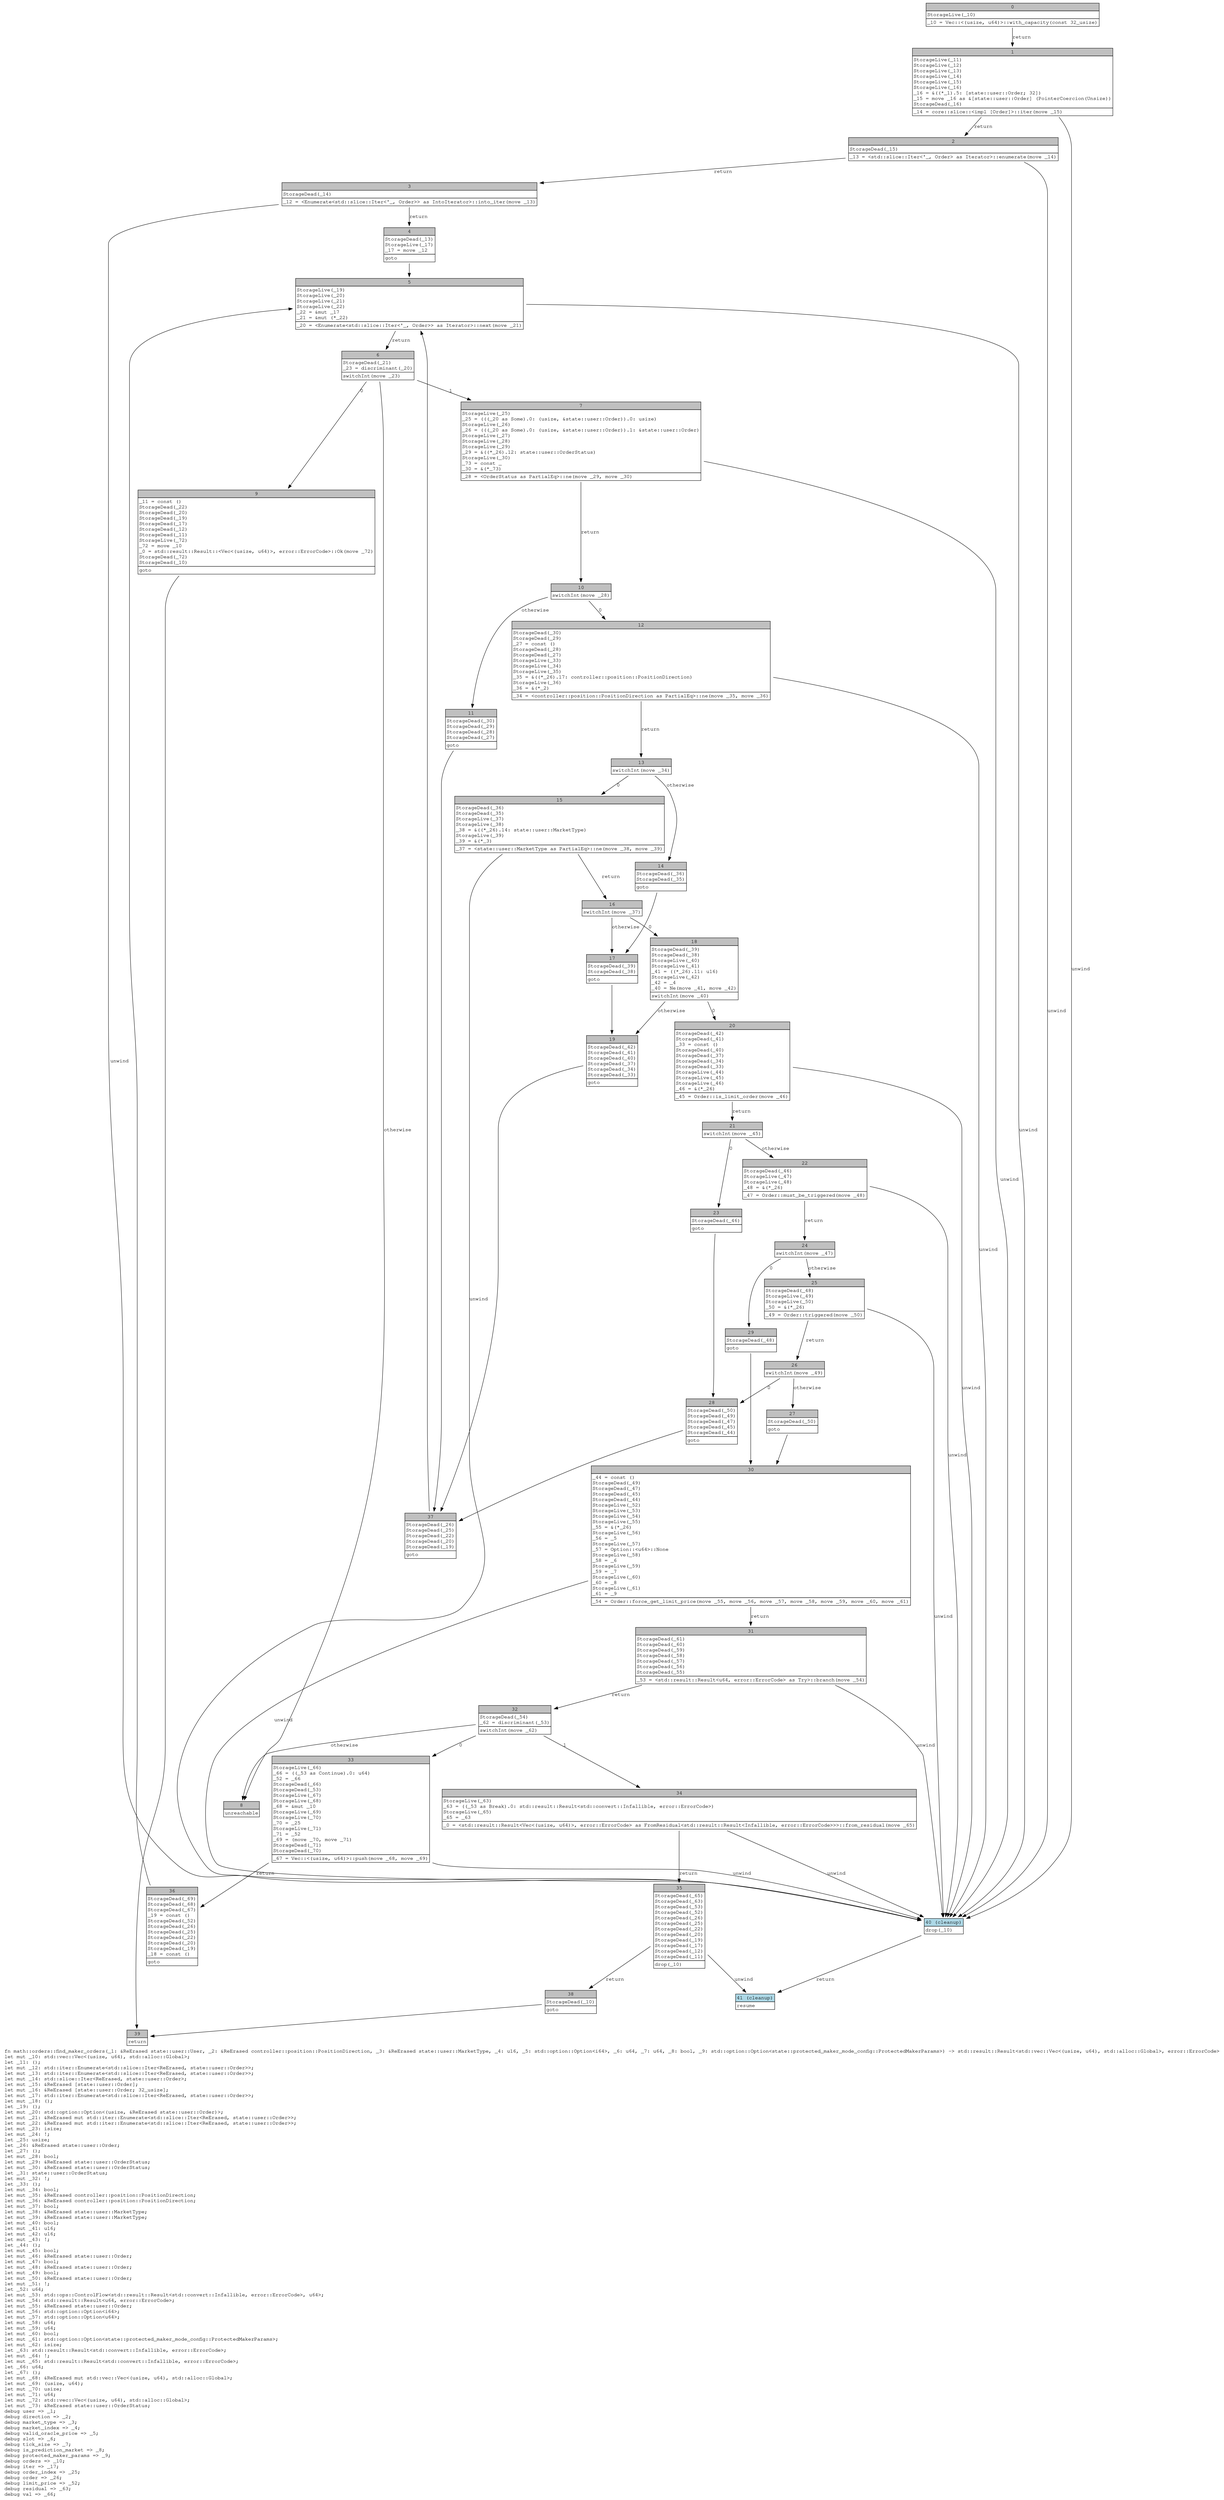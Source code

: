 digraph Mir_0_2613 {
    graph [fontname="Courier, monospace"];
    node [fontname="Courier, monospace"];
    edge [fontname="Courier, monospace"];
    label=<fn math::orders::find_maker_orders(_1: &amp;ReErased state::user::User, _2: &amp;ReErased controller::position::PositionDirection, _3: &amp;ReErased state::user::MarketType, _4: u16, _5: std::option::Option&lt;i64&gt;, _6: u64, _7: u64, _8: bool, _9: std::option::Option&lt;state::protected_maker_mode_config::ProtectedMakerParams&gt;) -&gt; std::result::Result&lt;std::vec::Vec&lt;(usize, u64), std::alloc::Global&gt;, error::ErrorCode&gt;<br align="left"/>let mut _10: std::vec::Vec&lt;(usize, u64), std::alloc::Global&gt;;<br align="left"/>let _11: ();<br align="left"/>let mut _12: std::iter::Enumerate&lt;std::slice::Iter&lt;ReErased, state::user::Order&gt;&gt;;<br align="left"/>let mut _13: std::iter::Enumerate&lt;std::slice::Iter&lt;ReErased, state::user::Order&gt;&gt;;<br align="left"/>let mut _14: std::slice::Iter&lt;ReErased, state::user::Order&gt;;<br align="left"/>let mut _15: &amp;ReErased [state::user::Order];<br align="left"/>let mut _16: &amp;ReErased [state::user::Order; 32_usize];<br align="left"/>let mut _17: std::iter::Enumerate&lt;std::slice::Iter&lt;ReErased, state::user::Order&gt;&gt;;<br align="left"/>let mut _18: ();<br align="left"/>let _19: ();<br align="left"/>let mut _20: std::option::Option&lt;(usize, &amp;ReErased state::user::Order)&gt;;<br align="left"/>let mut _21: &amp;ReErased mut std::iter::Enumerate&lt;std::slice::Iter&lt;ReErased, state::user::Order&gt;&gt;;<br align="left"/>let mut _22: &amp;ReErased mut std::iter::Enumerate&lt;std::slice::Iter&lt;ReErased, state::user::Order&gt;&gt;;<br align="left"/>let mut _23: isize;<br align="left"/>let mut _24: !;<br align="left"/>let _25: usize;<br align="left"/>let _26: &amp;ReErased state::user::Order;<br align="left"/>let _27: ();<br align="left"/>let mut _28: bool;<br align="left"/>let mut _29: &amp;ReErased state::user::OrderStatus;<br align="left"/>let mut _30: &amp;ReErased state::user::OrderStatus;<br align="left"/>let _31: state::user::OrderStatus;<br align="left"/>let mut _32: !;<br align="left"/>let _33: ();<br align="left"/>let mut _34: bool;<br align="left"/>let mut _35: &amp;ReErased controller::position::PositionDirection;<br align="left"/>let mut _36: &amp;ReErased controller::position::PositionDirection;<br align="left"/>let mut _37: bool;<br align="left"/>let mut _38: &amp;ReErased state::user::MarketType;<br align="left"/>let mut _39: &amp;ReErased state::user::MarketType;<br align="left"/>let mut _40: bool;<br align="left"/>let mut _41: u16;<br align="left"/>let mut _42: u16;<br align="left"/>let mut _43: !;<br align="left"/>let _44: ();<br align="left"/>let mut _45: bool;<br align="left"/>let mut _46: &amp;ReErased state::user::Order;<br align="left"/>let mut _47: bool;<br align="left"/>let mut _48: &amp;ReErased state::user::Order;<br align="left"/>let mut _49: bool;<br align="left"/>let mut _50: &amp;ReErased state::user::Order;<br align="left"/>let mut _51: !;<br align="left"/>let _52: u64;<br align="left"/>let mut _53: std::ops::ControlFlow&lt;std::result::Result&lt;std::convert::Infallible, error::ErrorCode&gt;, u64&gt;;<br align="left"/>let mut _54: std::result::Result&lt;u64, error::ErrorCode&gt;;<br align="left"/>let mut _55: &amp;ReErased state::user::Order;<br align="left"/>let mut _56: std::option::Option&lt;i64&gt;;<br align="left"/>let mut _57: std::option::Option&lt;u64&gt;;<br align="left"/>let mut _58: u64;<br align="left"/>let mut _59: u64;<br align="left"/>let mut _60: bool;<br align="left"/>let mut _61: std::option::Option&lt;state::protected_maker_mode_config::ProtectedMakerParams&gt;;<br align="left"/>let mut _62: isize;<br align="left"/>let _63: std::result::Result&lt;std::convert::Infallible, error::ErrorCode&gt;;<br align="left"/>let mut _64: !;<br align="left"/>let mut _65: std::result::Result&lt;std::convert::Infallible, error::ErrorCode&gt;;<br align="left"/>let _66: u64;<br align="left"/>let _67: ();<br align="left"/>let mut _68: &amp;ReErased mut std::vec::Vec&lt;(usize, u64), std::alloc::Global&gt;;<br align="left"/>let mut _69: (usize, u64);<br align="left"/>let mut _70: usize;<br align="left"/>let mut _71: u64;<br align="left"/>let mut _72: std::vec::Vec&lt;(usize, u64), std::alloc::Global&gt;;<br align="left"/>let mut _73: &amp;ReErased state::user::OrderStatus;<br align="left"/>debug user =&gt; _1;<br align="left"/>debug direction =&gt; _2;<br align="left"/>debug market_type =&gt; _3;<br align="left"/>debug market_index =&gt; _4;<br align="left"/>debug valid_oracle_price =&gt; _5;<br align="left"/>debug slot =&gt; _6;<br align="left"/>debug tick_size =&gt; _7;<br align="left"/>debug is_prediction_market =&gt; _8;<br align="left"/>debug protected_maker_params =&gt; _9;<br align="left"/>debug orders =&gt; _10;<br align="left"/>debug iter =&gt; _17;<br align="left"/>debug order_index =&gt; _25;<br align="left"/>debug order =&gt; _26;<br align="left"/>debug limit_price =&gt; _52;<br align="left"/>debug residual =&gt; _63;<br align="left"/>debug val =&gt; _66;<br align="left"/>>;
    bb0__0_2613 [shape="none", label=<<table border="0" cellborder="1" cellspacing="0"><tr><td bgcolor="gray" align="center" colspan="1">0</td></tr><tr><td align="left" balign="left">StorageLive(_10)<br/></td></tr><tr><td align="left">_10 = Vec::&lt;(usize, u64)&gt;::with_capacity(const 32_usize)</td></tr></table>>];
    bb1__0_2613 [shape="none", label=<<table border="0" cellborder="1" cellspacing="0"><tr><td bgcolor="gray" align="center" colspan="1">1</td></tr><tr><td align="left" balign="left">StorageLive(_11)<br/>StorageLive(_12)<br/>StorageLive(_13)<br/>StorageLive(_14)<br/>StorageLive(_15)<br/>StorageLive(_16)<br/>_16 = &amp;((*_1).5: [state::user::Order; 32])<br/>_15 = move _16 as &amp;[state::user::Order] (PointerCoercion(Unsize))<br/>StorageDead(_16)<br/></td></tr><tr><td align="left">_14 = core::slice::&lt;impl [Order]&gt;::iter(move _15)</td></tr></table>>];
    bb2__0_2613 [shape="none", label=<<table border="0" cellborder="1" cellspacing="0"><tr><td bgcolor="gray" align="center" colspan="1">2</td></tr><tr><td align="left" balign="left">StorageDead(_15)<br/></td></tr><tr><td align="left">_13 = &lt;std::slice::Iter&lt;'_, Order&gt; as Iterator&gt;::enumerate(move _14)</td></tr></table>>];
    bb3__0_2613 [shape="none", label=<<table border="0" cellborder="1" cellspacing="0"><tr><td bgcolor="gray" align="center" colspan="1">3</td></tr><tr><td align="left" balign="left">StorageDead(_14)<br/></td></tr><tr><td align="left">_12 = &lt;Enumerate&lt;std::slice::Iter&lt;'_, Order&gt;&gt; as IntoIterator&gt;::into_iter(move _13)</td></tr></table>>];
    bb4__0_2613 [shape="none", label=<<table border="0" cellborder="1" cellspacing="0"><tr><td bgcolor="gray" align="center" colspan="1">4</td></tr><tr><td align="left" balign="left">StorageDead(_13)<br/>StorageLive(_17)<br/>_17 = move _12<br/></td></tr><tr><td align="left">goto</td></tr></table>>];
    bb5__0_2613 [shape="none", label=<<table border="0" cellborder="1" cellspacing="0"><tr><td bgcolor="gray" align="center" colspan="1">5</td></tr><tr><td align="left" balign="left">StorageLive(_19)<br/>StorageLive(_20)<br/>StorageLive(_21)<br/>StorageLive(_22)<br/>_22 = &amp;mut _17<br/>_21 = &amp;mut (*_22)<br/></td></tr><tr><td align="left">_20 = &lt;Enumerate&lt;std::slice::Iter&lt;'_, Order&gt;&gt; as Iterator&gt;::next(move _21)</td></tr></table>>];
    bb6__0_2613 [shape="none", label=<<table border="0" cellborder="1" cellspacing="0"><tr><td bgcolor="gray" align="center" colspan="1">6</td></tr><tr><td align="left" balign="left">StorageDead(_21)<br/>_23 = discriminant(_20)<br/></td></tr><tr><td align="left">switchInt(move _23)</td></tr></table>>];
    bb7__0_2613 [shape="none", label=<<table border="0" cellborder="1" cellspacing="0"><tr><td bgcolor="gray" align="center" colspan="1">7</td></tr><tr><td align="left" balign="left">StorageLive(_25)<br/>_25 = (((_20 as Some).0: (usize, &amp;state::user::Order)).0: usize)<br/>StorageLive(_26)<br/>_26 = (((_20 as Some).0: (usize, &amp;state::user::Order)).1: &amp;state::user::Order)<br/>StorageLive(_27)<br/>StorageLive(_28)<br/>StorageLive(_29)<br/>_29 = &amp;((*_26).12: state::user::OrderStatus)<br/>StorageLive(_30)<br/>_73 = const _<br/>_30 = &amp;(*_73)<br/></td></tr><tr><td align="left">_28 = &lt;OrderStatus as PartialEq&gt;::ne(move _29, move _30)</td></tr></table>>];
    bb8__0_2613 [shape="none", label=<<table border="0" cellborder="1" cellspacing="0"><tr><td bgcolor="gray" align="center" colspan="1">8</td></tr><tr><td align="left">unreachable</td></tr></table>>];
    bb9__0_2613 [shape="none", label=<<table border="0" cellborder="1" cellspacing="0"><tr><td bgcolor="gray" align="center" colspan="1">9</td></tr><tr><td align="left" balign="left">_11 = const ()<br/>StorageDead(_22)<br/>StorageDead(_20)<br/>StorageDead(_19)<br/>StorageDead(_17)<br/>StorageDead(_12)<br/>StorageDead(_11)<br/>StorageLive(_72)<br/>_72 = move _10<br/>_0 = std::result::Result::&lt;Vec&lt;(usize, u64)&gt;, error::ErrorCode&gt;::Ok(move _72)<br/>StorageDead(_72)<br/>StorageDead(_10)<br/></td></tr><tr><td align="left">goto</td></tr></table>>];
    bb10__0_2613 [shape="none", label=<<table border="0" cellborder="1" cellspacing="0"><tr><td bgcolor="gray" align="center" colspan="1">10</td></tr><tr><td align="left">switchInt(move _28)</td></tr></table>>];
    bb11__0_2613 [shape="none", label=<<table border="0" cellborder="1" cellspacing="0"><tr><td bgcolor="gray" align="center" colspan="1">11</td></tr><tr><td align="left" balign="left">StorageDead(_30)<br/>StorageDead(_29)<br/>StorageDead(_28)<br/>StorageDead(_27)<br/></td></tr><tr><td align="left">goto</td></tr></table>>];
    bb12__0_2613 [shape="none", label=<<table border="0" cellborder="1" cellspacing="0"><tr><td bgcolor="gray" align="center" colspan="1">12</td></tr><tr><td align="left" balign="left">StorageDead(_30)<br/>StorageDead(_29)<br/>_27 = const ()<br/>StorageDead(_28)<br/>StorageDead(_27)<br/>StorageLive(_33)<br/>StorageLive(_34)<br/>StorageLive(_35)<br/>_35 = &amp;((*_26).17: controller::position::PositionDirection)<br/>StorageLive(_36)<br/>_36 = &amp;(*_2)<br/></td></tr><tr><td align="left">_34 = &lt;controller::position::PositionDirection as PartialEq&gt;::ne(move _35, move _36)</td></tr></table>>];
    bb13__0_2613 [shape="none", label=<<table border="0" cellborder="1" cellspacing="0"><tr><td bgcolor="gray" align="center" colspan="1">13</td></tr><tr><td align="left">switchInt(move _34)</td></tr></table>>];
    bb14__0_2613 [shape="none", label=<<table border="0" cellborder="1" cellspacing="0"><tr><td bgcolor="gray" align="center" colspan="1">14</td></tr><tr><td align="left" balign="left">StorageDead(_36)<br/>StorageDead(_35)<br/></td></tr><tr><td align="left">goto</td></tr></table>>];
    bb15__0_2613 [shape="none", label=<<table border="0" cellborder="1" cellspacing="0"><tr><td bgcolor="gray" align="center" colspan="1">15</td></tr><tr><td align="left" balign="left">StorageDead(_36)<br/>StorageDead(_35)<br/>StorageLive(_37)<br/>StorageLive(_38)<br/>_38 = &amp;((*_26).14: state::user::MarketType)<br/>StorageLive(_39)<br/>_39 = &amp;(*_3)<br/></td></tr><tr><td align="left">_37 = &lt;state::user::MarketType as PartialEq&gt;::ne(move _38, move _39)</td></tr></table>>];
    bb16__0_2613 [shape="none", label=<<table border="0" cellborder="1" cellspacing="0"><tr><td bgcolor="gray" align="center" colspan="1">16</td></tr><tr><td align="left">switchInt(move _37)</td></tr></table>>];
    bb17__0_2613 [shape="none", label=<<table border="0" cellborder="1" cellspacing="0"><tr><td bgcolor="gray" align="center" colspan="1">17</td></tr><tr><td align="left" balign="left">StorageDead(_39)<br/>StorageDead(_38)<br/></td></tr><tr><td align="left">goto</td></tr></table>>];
    bb18__0_2613 [shape="none", label=<<table border="0" cellborder="1" cellspacing="0"><tr><td bgcolor="gray" align="center" colspan="1">18</td></tr><tr><td align="left" balign="left">StorageDead(_39)<br/>StorageDead(_38)<br/>StorageLive(_40)<br/>StorageLive(_41)<br/>_41 = ((*_26).11: u16)<br/>StorageLive(_42)<br/>_42 = _4<br/>_40 = Ne(move _41, move _42)<br/></td></tr><tr><td align="left">switchInt(move _40)</td></tr></table>>];
    bb19__0_2613 [shape="none", label=<<table border="0" cellborder="1" cellspacing="0"><tr><td bgcolor="gray" align="center" colspan="1">19</td></tr><tr><td align="left" balign="left">StorageDead(_42)<br/>StorageDead(_41)<br/>StorageDead(_40)<br/>StorageDead(_37)<br/>StorageDead(_34)<br/>StorageDead(_33)<br/></td></tr><tr><td align="left">goto</td></tr></table>>];
    bb20__0_2613 [shape="none", label=<<table border="0" cellborder="1" cellspacing="0"><tr><td bgcolor="gray" align="center" colspan="1">20</td></tr><tr><td align="left" balign="left">StorageDead(_42)<br/>StorageDead(_41)<br/>_33 = const ()<br/>StorageDead(_40)<br/>StorageDead(_37)<br/>StorageDead(_34)<br/>StorageDead(_33)<br/>StorageLive(_44)<br/>StorageLive(_45)<br/>StorageLive(_46)<br/>_46 = &amp;(*_26)<br/></td></tr><tr><td align="left">_45 = Order::is_limit_order(move _46)</td></tr></table>>];
    bb21__0_2613 [shape="none", label=<<table border="0" cellborder="1" cellspacing="0"><tr><td bgcolor="gray" align="center" colspan="1">21</td></tr><tr><td align="left">switchInt(move _45)</td></tr></table>>];
    bb22__0_2613 [shape="none", label=<<table border="0" cellborder="1" cellspacing="0"><tr><td bgcolor="gray" align="center" colspan="1">22</td></tr><tr><td align="left" balign="left">StorageDead(_46)<br/>StorageLive(_47)<br/>StorageLive(_48)<br/>_48 = &amp;(*_26)<br/></td></tr><tr><td align="left">_47 = Order::must_be_triggered(move _48)</td></tr></table>>];
    bb23__0_2613 [shape="none", label=<<table border="0" cellborder="1" cellspacing="0"><tr><td bgcolor="gray" align="center" colspan="1">23</td></tr><tr><td align="left" balign="left">StorageDead(_46)<br/></td></tr><tr><td align="left">goto</td></tr></table>>];
    bb24__0_2613 [shape="none", label=<<table border="0" cellborder="1" cellspacing="0"><tr><td bgcolor="gray" align="center" colspan="1">24</td></tr><tr><td align="left">switchInt(move _47)</td></tr></table>>];
    bb25__0_2613 [shape="none", label=<<table border="0" cellborder="1" cellspacing="0"><tr><td bgcolor="gray" align="center" colspan="1">25</td></tr><tr><td align="left" balign="left">StorageDead(_48)<br/>StorageLive(_49)<br/>StorageLive(_50)<br/>_50 = &amp;(*_26)<br/></td></tr><tr><td align="left">_49 = Order::triggered(move _50)</td></tr></table>>];
    bb26__0_2613 [shape="none", label=<<table border="0" cellborder="1" cellspacing="0"><tr><td bgcolor="gray" align="center" colspan="1">26</td></tr><tr><td align="left">switchInt(move _49)</td></tr></table>>];
    bb27__0_2613 [shape="none", label=<<table border="0" cellborder="1" cellspacing="0"><tr><td bgcolor="gray" align="center" colspan="1">27</td></tr><tr><td align="left" balign="left">StorageDead(_50)<br/></td></tr><tr><td align="left">goto</td></tr></table>>];
    bb28__0_2613 [shape="none", label=<<table border="0" cellborder="1" cellspacing="0"><tr><td bgcolor="gray" align="center" colspan="1">28</td></tr><tr><td align="left" balign="left">StorageDead(_50)<br/>StorageDead(_49)<br/>StorageDead(_47)<br/>StorageDead(_45)<br/>StorageDead(_44)<br/></td></tr><tr><td align="left">goto</td></tr></table>>];
    bb29__0_2613 [shape="none", label=<<table border="0" cellborder="1" cellspacing="0"><tr><td bgcolor="gray" align="center" colspan="1">29</td></tr><tr><td align="left" balign="left">StorageDead(_48)<br/></td></tr><tr><td align="left">goto</td></tr></table>>];
    bb30__0_2613 [shape="none", label=<<table border="0" cellborder="1" cellspacing="0"><tr><td bgcolor="gray" align="center" colspan="1">30</td></tr><tr><td align="left" balign="left">_44 = const ()<br/>StorageDead(_49)<br/>StorageDead(_47)<br/>StorageDead(_45)<br/>StorageDead(_44)<br/>StorageLive(_52)<br/>StorageLive(_53)<br/>StorageLive(_54)<br/>StorageLive(_55)<br/>_55 = &amp;(*_26)<br/>StorageLive(_56)<br/>_56 = _5<br/>StorageLive(_57)<br/>_57 = Option::&lt;u64&gt;::None<br/>StorageLive(_58)<br/>_58 = _6<br/>StorageLive(_59)<br/>_59 = _7<br/>StorageLive(_60)<br/>_60 = _8<br/>StorageLive(_61)<br/>_61 = _9<br/></td></tr><tr><td align="left">_54 = Order::force_get_limit_price(move _55, move _56, move _57, move _58, move _59, move _60, move _61)</td></tr></table>>];
    bb31__0_2613 [shape="none", label=<<table border="0" cellborder="1" cellspacing="0"><tr><td bgcolor="gray" align="center" colspan="1">31</td></tr><tr><td align="left" balign="left">StorageDead(_61)<br/>StorageDead(_60)<br/>StorageDead(_59)<br/>StorageDead(_58)<br/>StorageDead(_57)<br/>StorageDead(_56)<br/>StorageDead(_55)<br/></td></tr><tr><td align="left">_53 = &lt;std::result::Result&lt;u64, error::ErrorCode&gt; as Try&gt;::branch(move _54)</td></tr></table>>];
    bb32__0_2613 [shape="none", label=<<table border="0" cellborder="1" cellspacing="0"><tr><td bgcolor="gray" align="center" colspan="1">32</td></tr><tr><td align="left" balign="left">StorageDead(_54)<br/>_62 = discriminant(_53)<br/></td></tr><tr><td align="left">switchInt(move _62)</td></tr></table>>];
    bb33__0_2613 [shape="none", label=<<table border="0" cellborder="1" cellspacing="0"><tr><td bgcolor="gray" align="center" colspan="1">33</td></tr><tr><td align="left" balign="left">StorageLive(_66)<br/>_66 = ((_53 as Continue).0: u64)<br/>_52 = _66<br/>StorageDead(_66)<br/>StorageDead(_53)<br/>StorageLive(_67)<br/>StorageLive(_68)<br/>_68 = &amp;mut _10<br/>StorageLive(_69)<br/>StorageLive(_70)<br/>_70 = _25<br/>StorageLive(_71)<br/>_71 = _52<br/>_69 = (move _70, move _71)<br/>StorageDead(_71)<br/>StorageDead(_70)<br/></td></tr><tr><td align="left">_67 = Vec::&lt;(usize, u64)&gt;::push(move _68, move _69)</td></tr></table>>];
    bb34__0_2613 [shape="none", label=<<table border="0" cellborder="1" cellspacing="0"><tr><td bgcolor="gray" align="center" colspan="1">34</td></tr><tr><td align="left" balign="left">StorageLive(_63)<br/>_63 = ((_53 as Break).0: std::result::Result&lt;std::convert::Infallible, error::ErrorCode&gt;)<br/>StorageLive(_65)<br/>_65 = _63<br/></td></tr><tr><td align="left">_0 = &lt;std::result::Result&lt;Vec&lt;(usize, u64)&gt;, error::ErrorCode&gt; as FromResidual&lt;std::result::Result&lt;Infallible, error::ErrorCode&gt;&gt;&gt;::from_residual(move _65)</td></tr></table>>];
    bb35__0_2613 [shape="none", label=<<table border="0" cellborder="1" cellspacing="0"><tr><td bgcolor="gray" align="center" colspan="1">35</td></tr><tr><td align="left" balign="left">StorageDead(_65)<br/>StorageDead(_63)<br/>StorageDead(_53)<br/>StorageDead(_52)<br/>StorageDead(_26)<br/>StorageDead(_25)<br/>StorageDead(_22)<br/>StorageDead(_20)<br/>StorageDead(_19)<br/>StorageDead(_17)<br/>StorageDead(_12)<br/>StorageDead(_11)<br/></td></tr><tr><td align="left">drop(_10)</td></tr></table>>];
    bb36__0_2613 [shape="none", label=<<table border="0" cellborder="1" cellspacing="0"><tr><td bgcolor="gray" align="center" colspan="1">36</td></tr><tr><td align="left" balign="left">StorageDead(_69)<br/>StorageDead(_68)<br/>StorageDead(_67)<br/>_19 = const ()<br/>StorageDead(_52)<br/>StorageDead(_26)<br/>StorageDead(_25)<br/>StorageDead(_22)<br/>StorageDead(_20)<br/>StorageDead(_19)<br/>_18 = const ()<br/></td></tr><tr><td align="left">goto</td></tr></table>>];
    bb37__0_2613 [shape="none", label=<<table border="0" cellborder="1" cellspacing="0"><tr><td bgcolor="gray" align="center" colspan="1">37</td></tr><tr><td align="left" balign="left">StorageDead(_26)<br/>StorageDead(_25)<br/>StorageDead(_22)<br/>StorageDead(_20)<br/>StorageDead(_19)<br/></td></tr><tr><td align="left">goto</td></tr></table>>];
    bb38__0_2613 [shape="none", label=<<table border="0" cellborder="1" cellspacing="0"><tr><td bgcolor="gray" align="center" colspan="1">38</td></tr><tr><td align="left" balign="left">StorageDead(_10)<br/></td></tr><tr><td align="left">goto</td></tr></table>>];
    bb39__0_2613 [shape="none", label=<<table border="0" cellborder="1" cellspacing="0"><tr><td bgcolor="gray" align="center" colspan="1">39</td></tr><tr><td align="left">return</td></tr></table>>];
    bb40__0_2613 [shape="none", label=<<table border="0" cellborder="1" cellspacing="0"><tr><td bgcolor="lightblue" align="center" colspan="1">40 (cleanup)</td></tr><tr><td align="left">drop(_10)</td></tr></table>>];
    bb41__0_2613 [shape="none", label=<<table border="0" cellborder="1" cellspacing="0"><tr><td bgcolor="lightblue" align="center" colspan="1">41 (cleanup)</td></tr><tr><td align="left">resume</td></tr></table>>];
    bb0__0_2613 -> bb1__0_2613 [label="return"];
    bb1__0_2613 -> bb2__0_2613 [label="return"];
    bb1__0_2613 -> bb40__0_2613 [label="unwind"];
    bb2__0_2613 -> bb3__0_2613 [label="return"];
    bb2__0_2613 -> bb40__0_2613 [label="unwind"];
    bb3__0_2613 -> bb4__0_2613 [label="return"];
    bb3__0_2613 -> bb40__0_2613 [label="unwind"];
    bb4__0_2613 -> bb5__0_2613 [label=""];
    bb5__0_2613 -> bb6__0_2613 [label="return"];
    bb5__0_2613 -> bb40__0_2613 [label="unwind"];
    bb6__0_2613 -> bb9__0_2613 [label="0"];
    bb6__0_2613 -> bb7__0_2613 [label="1"];
    bb6__0_2613 -> bb8__0_2613 [label="otherwise"];
    bb7__0_2613 -> bb10__0_2613 [label="return"];
    bb7__0_2613 -> bb40__0_2613 [label="unwind"];
    bb9__0_2613 -> bb39__0_2613 [label=""];
    bb10__0_2613 -> bb12__0_2613 [label="0"];
    bb10__0_2613 -> bb11__0_2613 [label="otherwise"];
    bb11__0_2613 -> bb37__0_2613 [label=""];
    bb12__0_2613 -> bb13__0_2613 [label="return"];
    bb12__0_2613 -> bb40__0_2613 [label="unwind"];
    bb13__0_2613 -> bb15__0_2613 [label="0"];
    bb13__0_2613 -> bb14__0_2613 [label="otherwise"];
    bb14__0_2613 -> bb17__0_2613 [label=""];
    bb15__0_2613 -> bb16__0_2613 [label="return"];
    bb15__0_2613 -> bb40__0_2613 [label="unwind"];
    bb16__0_2613 -> bb18__0_2613 [label="0"];
    bb16__0_2613 -> bb17__0_2613 [label="otherwise"];
    bb17__0_2613 -> bb19__0_2613 [label=""];
    bb18__0_2613 -> bb20__0_2613 [label="0"];
    bb18__0_2613 -> bb19__0_2613 [label="otherwise"];
    bb19__0_2613 -> bb37__0_2613 [label=""];
    bb20__0_2613 -> bb21__0_2613 [label="return"];
    bb20__0_2613 -> bb40__0_2613 [label="unwind"];
    bb21__0_2613 -> bb23__0_2613 [label="0"];
    bb21__0_2613 -> bb22__0_2613 [label="otherwise"];
    bb22__0_2613 -> bb24__0_2613 [label="return"];
    bb22__0_2613 -> bb40__0_2613 [label="unwind"];
    bb23__0_2613 -> bb28__0_2613 [label=""];
    bb24__0_2613 -> bb29__0_2613 [label="0"];
    bb24__0_2613 -> bb25__0_2613 [label="otherwise"];
    bb25__0_2613 -> bb26__0_2613 [label="return"];
    bb25__0_2613 -> bb40__0_2613 [label="unwind"];
    bb26__0_2613 -> bb28__0_2613 [label="0"];
    bb26__0_2613 -> bb27__0_2613 [label="otherwise"];
    bb27__0_2613 -> bb30__0_2613 [label=""];
    bb28__0_2613 -> bb37__0_2613 [label=""];
    bb29__0_2613 -> bb30__0_2613 [label=""];
    bb30__0_2613 -> bb31__0_2613 [label="return"];
    bb30__0_2613 -> bb40__0_2613 [label="unwind"];
    bb31__0_2613 -> bb32__0_2613 [label="return"];
    bb31__0_2613 -> bb40__0_2613 [label="unwind"];
    bb32__0_2613 -> bb33__0_2613 [label="0"];
    bb32__0_2613 -> bb34__0_2613 [label="1"];
    bb32__0_2613 -> bb8__0_2613 [label="otherwise"];
    bb33__0_2613 -> bb36__0_2613 [label="return"];
    bb33__0_2613 -> bb40__0_2613 [label="unwind"];
    bb34__0_2613 -> bb35__0_2613 [label="return"];
    bb34__0_2613 -> bb40__0_2613 [label="unwind"];
    bb35__0_2613 -> bb38__0_2613 [label="return"];
    bb35__0_2613 -> bb41__0_2613 [label="unwind"];
    bb36__0_2613 -> bb5__0_2613 [label=""];
    bb37__0_2613 -> bb5__0_2613 [label=""];
    bb38__0_2613 -> bb39__0_2613 [label=""];
    bb40__0_2613 -> bb41__0_2613 [label="return"];
}
